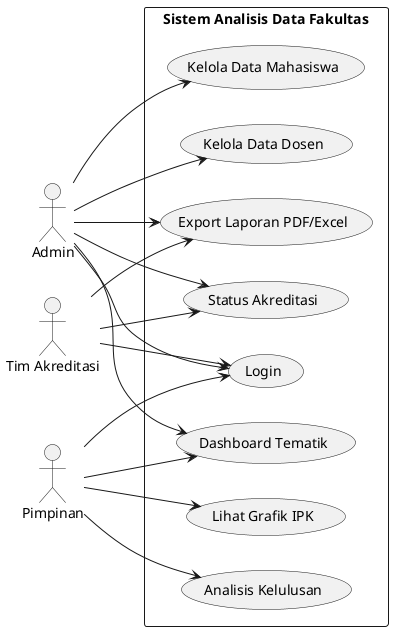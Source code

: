 @startuml
left to right direction
actor Admin
actor Pimpinan
actor "Tim Akreditasi" as Akreditasi

rectangle "Sistem Analisis Data Fakultas" {
  
  (Login) as UC1
  (Kelola Data Mahasiswa) as UC2
  (Kelola Data Dosen) as UC3
  (Lihat Grafik IPK) as UC4
  (Analisis Kelulusan) as UC5
  (Status Akreditasi) as UC6
  (Export Laporan PDF/Excel) as UC7
  (Dashboard Tematik) as UC8

  Admin --> UC1
  Admin --> UC2
  Admin --> UC3
  Admin --> UC6
  Admin --> UC7
  Admin --> UC8

  Pimpinan --> UC1
  Pimpinan --> UC4
  Pimpinan --> UC5
  Pimpinan --> UC8

  Akreditasi --> UC1
  Akreditasi --> UC6
  Akreditasi --> UC7
}
@enduml
